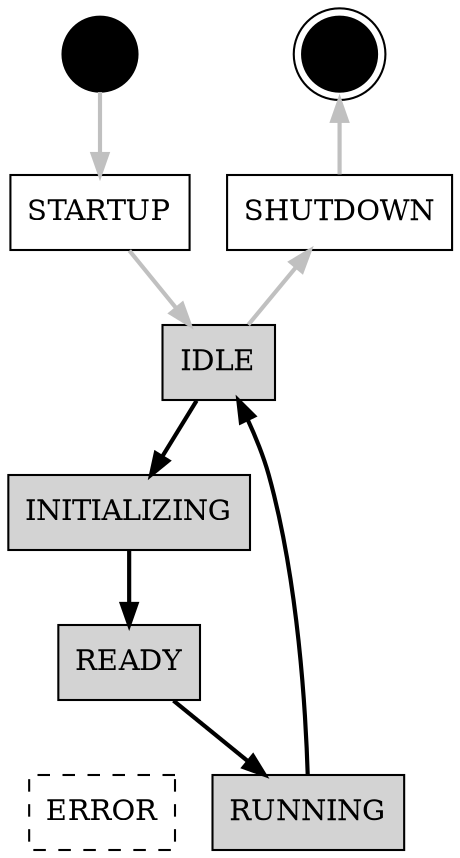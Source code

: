 /**
 * Copyright @ 2019 Audi AG. All rights reserved.
 * 
 *     This Source Code Form is subject to the terms of the Mozilla
 *     Public License, v. 2.0. If a copy of the MPL was not distributed
 *     with this file, You can obtain one at https://mozilla.org/MPL/2.0/.
 * 
 * If it is not possible or desirable to put the notice in a particular file, then
 * You may include the notice in a location (such as a LICENSE file in a
 * relevant directory) where a recipient would be likely to look for such a notice.
 * 
 * You may add additional accurate notices of copyright ownership.
 */
digraph fep_state_machine {
    graph [];
    
    node [shape = "box"];
    
    ENTRY                   [label = "" shape = "circle" style="filled" fillcolor="black"];
    ENTRY -> STARTUP        [style="bold" color=grey];
    
    TERM                    [label = "" shape = "doublecircle" style="filled" fillcolor="black" size=0.5];
    TERM -> SHUTDOWN        [style="bold" dir="back" color=grey];
    
    
    STARTUP                 [label = "STARTUP"];
    STARTUP -> IDLE         [label = "" style="bold" color=grey];
    
    SHUTDOWN                [label = "SHUTDOWN" ];
    SHUTDOWN -> IDLE        [label = "" style="bold" dir="back" color=grey];
    
    IDLE                    [label = "IDLE" style="filled"];
    IDLE -> INITIALIZING    [label = "" style="bold"];
    
    INITIALIZING            [label = "INITIALIZING" style="filled"];
    INITIALIZING -> READY   [label = "" style="bold"];
    
    READY                   [label = "READY" style="filled"];
    READY -> RUNNING        [label = "" style="bold"];
    READY -> ERROR          [style="invis" dir="back"];
    
    RUNNING                 [label = "RUNNING" style="filled"];
    RUNNING -> IDLE         [label = "" style="bold"];
    
    ERROR                   [label = "ERROR" style="dashed"];
    
}